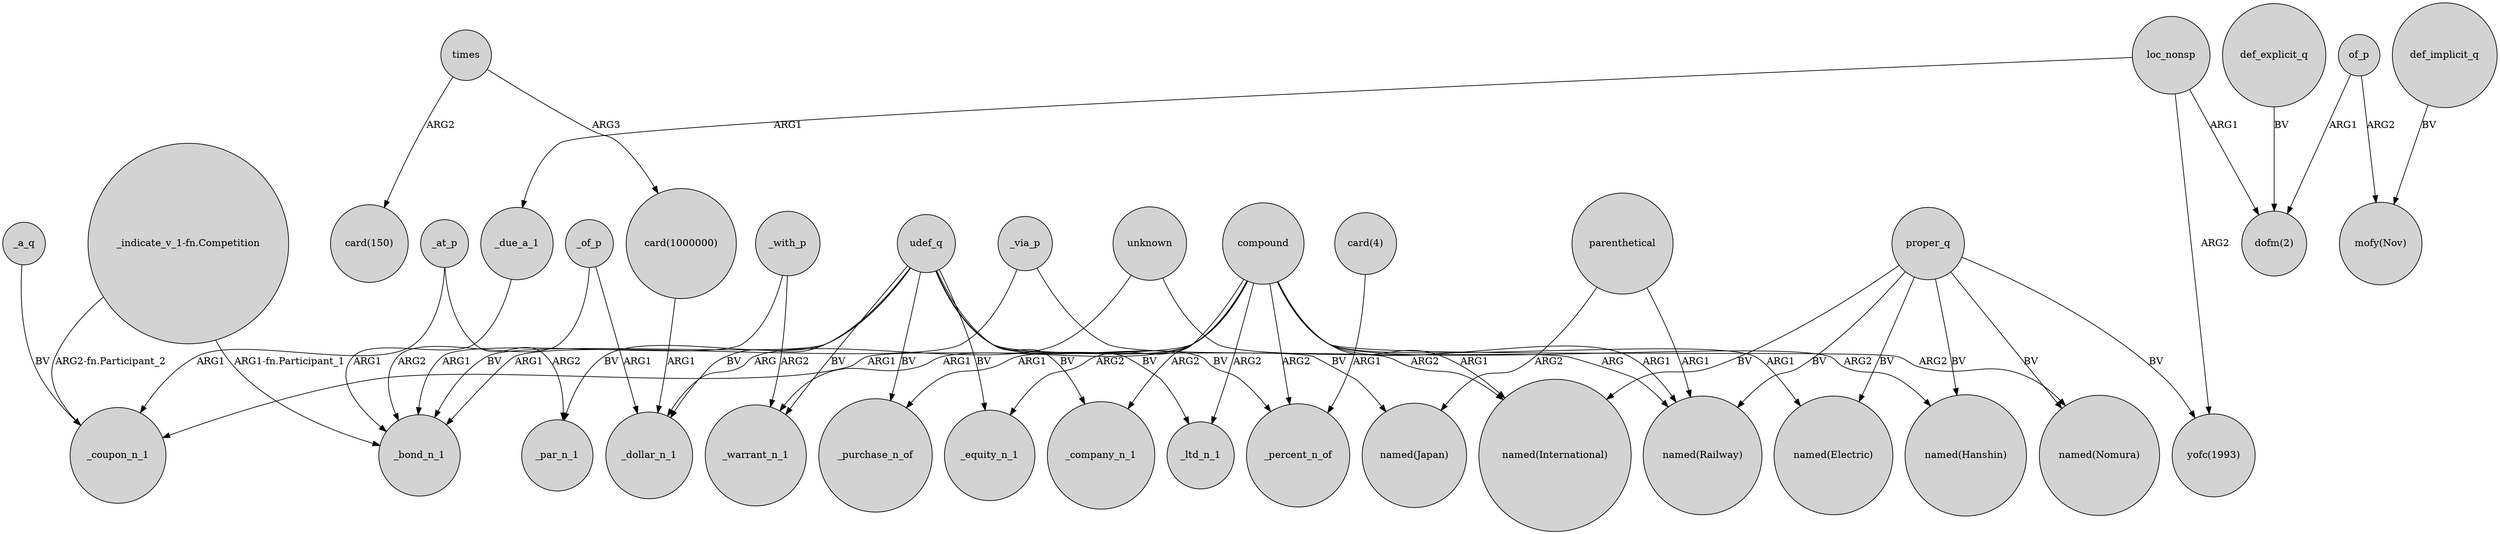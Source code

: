digraph {
	node [shape=circle style=filled]
	_of_p -> _dollar_n_1 [label=ARG1]
	compound -> _coupon_n_1 [label=ARG1]
	compound -> _purchase_n_of [label=ARG1]
	"card(4)" -> _percent_n_of [label=ARG1]
	_at_p -> _par_n_1 [label=ARG2]
	udef_q -> _bond_n_1 [label=BV]
	proper_q -> "named(Railway)" [label=BV]
	of_p -> "mofy(Nov)" [label=ARG2]
	compound -> _company_n_1 [label=ARG2]
	udef_q -> _company_n_1 [label=BV]
	_with_p -> _bond_n_1 [label=ARG1]
	unknown -> "named(Railway)" [label=ARG]
	udef_q -> _equity_n_1 [label=BV]
	compound -> "named(International)" [label=ARG1]
	times -> "card(1000000)" [label=ARG3]
	compound -> "named(Electric)" [label=ARG1]
	loc_nonsp -> "dofm(2)" [label=ARG1]
	_of_p -> _bond_n_1 [label=ARG2]
	compound -> _equity_n_1 [label=ARG2]
	compound -> "named(Railway)" [label=ARG1]
	def_explicit_q -> "dofm(2)" [label=BV]
	parenthetical -> "named(Japan)" [label=ARG2]
	loc_nonsp -> "yofc(1993)" [label=ARG2]
	proper_q -> "yofc(1993)" [label=BV]
	_a_q -> _coupon_n_1 [label=BV]
	parenthetical -> "named(Railway)" [label=ARG1]
	unknown -> _dollar_n_1 [label=ARG]
	compound -> "named(Nomura)" [label=ARG2]
	udef_q -> "named(Japan)" [label=BV]
	_at_p -> _coupon_n_1 [label=ARG1]
	proper_q -> "named(Hanshin)" [label=BV]
	_due_a_1 -> _bond_n_1 [label=ARG1]
	udef_q -> _purchase_n_of [label=BV]
	udef_q -> _percent_n_of [label=BV]
	proper_q -> "named(International)" [label=BV]
	_via_p -> "named(International)" [label=ARG2]
	proper_q -> "named(Electric)" [label=BV]
	compound -> _percent_n_of [label=ARG2]
	udef_q -> _par_n_1 [label=BV]
	times -> "card(150)" [label=ARG2]
	_with_p -> _warrant_n_1 [label=ARG2]
	udef_q -> _dollar_n_1 [label=BV]
	"card(1000000)" -> _dollar_n_1 [label=ARG1]
	udef_q -> _warrant_n_1 [label=BV]
	of_p -> "dofm(2)" [label=ARG1]
	compound -> _ltd_n_1 [label=ARG2]
	loc_nonsp -> _due_a_1 [label=ARG1]
	proper_q -> "named(Nomura)" [label=BV]
	"_indicate_v_1-fn.Competition" -> _bond_n_1 [label="ARG1-fn.Participant_1"]
	"_indicate_v_1-fn.Competition" -> _coupon_n_1 [label="ARG2-fn.Participant_2"]
	compound -> _warrant_n_1 [label=ARG1]
	_via_p -> _bond_n_1 [label=ARG1]
	def_implicit_q -> "mofy(Nov)" [label=BV]
	udef_q -> _ltd_n_1 [label=BV]
	compound -> "named(Hanshin)" [label=ARG2]
}
